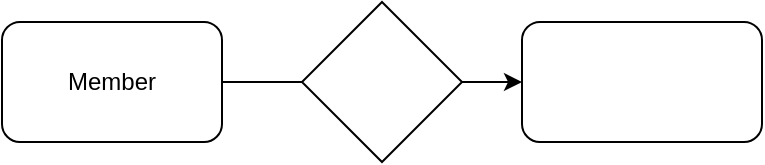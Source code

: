 <mxfile>
    <diagram id="t8e3whQ8tzPElPJkNK1x" name="Page-1">
        <mxGraphModel dx="504" dy="430" grid="1" gridSize="10" guides="1" tooltips="1" connect="1" arrows="1" fold="1" page="1" pageScale="1" pageWidth="827" pageHeight="1169" math="0" shadow="0">
            <root>
                <mxCell id="0"/>
                <mxCell id="1" parent="0"/>
                <mxCell id="9" style="edgeStyle=none;html=1;startArrow=none;" edge="1" parent="1" source="10" target="5">
                    <mxGeometry relative="1" as="geometry"/>
                </mxCell>
                <mxCell id="3" value="Member" style="rounded=1;whiteSpace=wrap;html=1;" vertex="1" parent="1">
                    <mxGeometry x="200" y="190" width="110" height="60" as="geometry"/>
                </mxCell>
                <mxCell id="5" value="" style="rounded=1;whiteSpace=wrap;html=1;" vertex="1" parent="1">
                    <mxGeometry x="460" y="190" width="120" height="60" as="geometry"/>
                </mxCell>
                <mxCell id="10" value="" style="rhombus;whiteSpace=wrap;html=1;" vertex="1" parent="1">
                    <mxGeometry x="350" y="180" width="80" height="80" as="geometry"/>
                </mxCell>
                <mxCell id="11" value="" style="edgeStyle=none;html=1;endArrow=none;" edge="1" parent="1" source="3" target="10">
                    <mxGeometry relative="1" as="geometry">
                        <mxPoint x="320" y="214" as="sourcePoint"/>
                        <mxPoint x="480" y="225.636" as="targetPoint"/>
                    </mxGeometry>
                </mxCell>
            </root>
        </mxGraphModel>
    </diagram>
</mxfile>